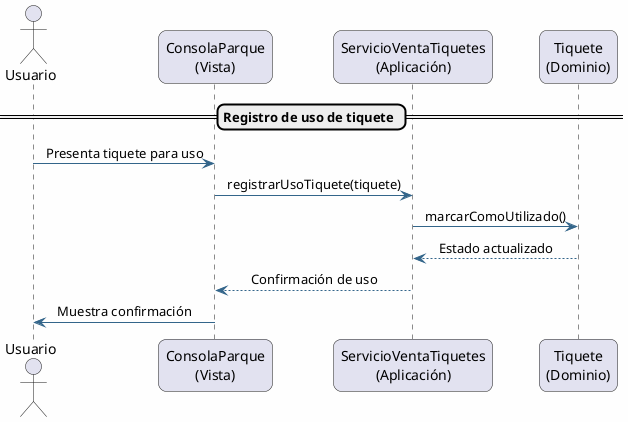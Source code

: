 @startuml
skinparam backgroundColor #FEFEFE
skinparam linetype polyline
skinparam shadowing false
skinparam roundcorner 15
skinparam ArrowColor #33658A
skinparam defaultTextAlignment center
actor Usuario
participant "ConsolaParque\n(Vista)" as Vista
participant "ServicioVentaTiquetes\n(Aplicación)" as Servicio
participant "Tiquete\n(Dominio)" as Tiquete

== Registro de uso de tiquete ==
Usuario -> Vista: Presenta tiquete para uso
Vista -> Servicio: registrarUsoTiquete(tiquete)
Servicio -> Tiquete: marcarComoUtilizado()
Tiquete --> Servicio: Estado actualizado
Servicio --> Vista: Confirmación de uso
Vista -> Usuario: Muestra confirmación
@enduml
